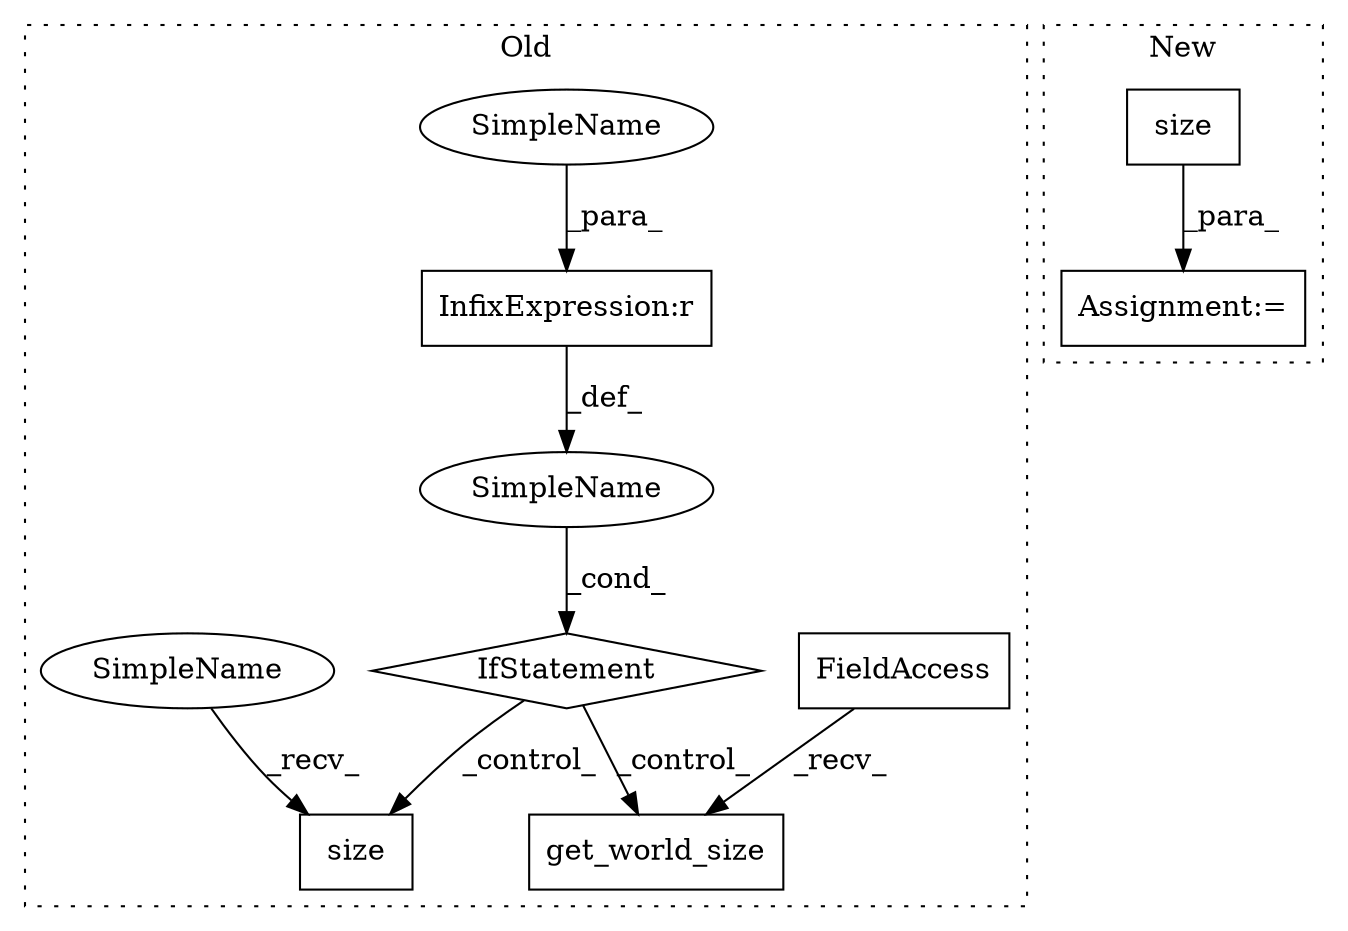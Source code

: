 digraph G {
subgraph cluster0 {
1 [label="get_world_size" a="32" s="2432" l="16" shape="box"];
3 [label="InfixExpression:r" a="27" s="2379" l="4" shape="box"];
4 [label="size" a="32" s="2405" l="6" shape="box"];
5 [label="FieldAccess" a="22" s="2414" l="17" shape="box"];
6 [label="IfStatement" a="25" s="2388" l="3" shape="diamond"];
7 [label="SimpleName" a="42" s="" l="" shape="ellipse"];
9 [label="SimpleName" a="42" s="2366" l="13" shape="ellipse"];
10 [label="SimpleName" a="42" s="2391" l="13" shape="ellipse"];
label = "Old";
style="dotted";
}
subgraph cluster1 {
2 [label="size" a="32" s="2369" l="6" shape="box"];
8 [label="Assignment:=" a="7" s="2355" l="1" shape="box"];
label = "New";
style="dotted";
}
2 -> 8 [label="_para_"];
3 -> 7 [label="_def_"];
5 -> 1 [label="_recv_"];
6 -> 4 [label="_control_"];
6 -> 1 [label="_control_"];
7 -> 6 [label="_cond_"];
9 -> 3 [label="_para_"];
10 -> 4 [label="_recv_"];
}